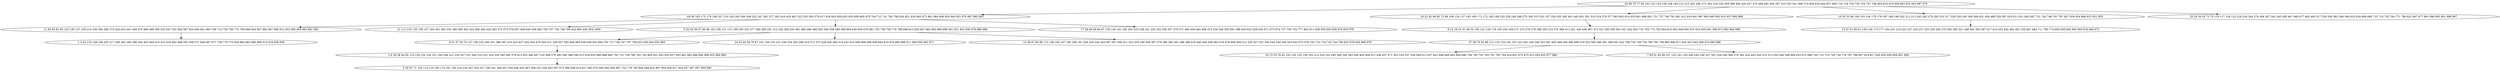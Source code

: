 digraph true_tree {
	"0" -> "1"
	"1" -> "2"
	"0" -> "3"
	"0" -> "4"
	"1" -> "5"
	"1" -> "6"
	"3" -> "7"
	"6" -> "8"
	"7" -> "9"
	"9" -> "10"
	"2" -> "11"
	"0" -> "12"
	"9" -> "13"
	"6" -> "14"
	"4" -> "15"
	"8" -> "16"
	"1" -> "17"
	"16" -> "18"
	"6" -> "19"
	"0" [label="43 68 70 77 95 142 152 154 158 168 183 212 215 261 266 272 302 318 326 359 369 384 420 427 475 484 492 493 507 515 533 541 566 574 604 616 644 657 669 716 718 724 729 754 757 768 803 810 818 858 863 925 943 967 975"];
	"1" [label="64 90 162 175 176 186 207 210 245 265 289 309 322 347 361 377 383 416 429 461 522 535 550 570 617 618 643 650 653 655 656 665 679 704 712 741 762 766 820 821 830 845 872 881 884 909 926 940 951 970 987 992 993"];
	"2" [label="11 45 63 81 93 125 138 147 239 316 336 364 366 374 425 433 441 449 470 480 496 500 525 547 552 584 587 624 640 651 663 709 713 720 756 772 784 809 824 857 892 907 908 912 922 956 959 963 981 983"];
	"3" [label="16 22 42 48 65 72 88 109 124 137 143 169 171 172 185 198 220 229 249 268 275 300 315 333 337 354 355 392 401 445 451 501 510 524 576 577 583 603 614 633 661 686 691 731 737 740 781 801 812 819 841 887 893 895 902 910 937 995 998"];
	"4" [label="19 35 52 66 100 103 136 170 178 187 189 196 202 211 213 243 262 276 293 313 317 328 330 345 349 388 431 456 489 528 597 610 611 631 682 687 721 742 746 761 787 827 834 854 868 915 931 955"];
	"5" [label="21 111 133 135 156 157 204 281 283 352 360 390 402 422 466 494 526 563 572 575 578 607 639 645 658 683 700 707 726 748 789 842 894 945 954 1000"];
	"6" [label="5 32 50 56 57 89 96 102 108 121 131 199 250 253 277 280 290 291 312 320 358 435 481 485 486 490 503 548 558 569 599 609 626 659 676 681 725 738 758 776 788 808 813 829 847 862 865 869 889 901 921 932 936 978 986 989"];
	"7" [label="8 12 18 23 41 46 54 106 122 128 179 195 200 258 271 273 278 279 288 305 314 375 389 411 421 426 436 467 472 521 593 595 601 621 642 654 732 765 773 783 804 815 843 849 850 870 916 930 941 968 972 982 984 999"];
	"8" [label="9 31 37 59 74 127 166 232 284 351 386 387 410 423 437 452 454 479 504 511 539 557 592 600 605 636 638 652 664 701 717 736 747 767 799 823 859 944 952 965"];
	"9" [label="27 36 76 92 98 112 118 120 192 197 223 242 246 248 353 381 405 448 459 498 499 519 532 565 580 581 589 591 622 708 730 749 755 780 795 796 860 866 871 920 923 942 948 974 985 988"];
	"10" [label="10 15 53 78 82 105 145 155 159 193 214 224 252 285 286 294 363 394 400 408 412 438 457 471 502 534 537 538 549 612 637 641 648 649 693 694 696 706 745 753 763 791 793 794 816 851 873 875 913 929 935 977 980"];
	"11" [label="1 3 20 116 148 194 205 217 269 292 295 298 344 403 404 414 415 434 462 488 505 559 571 646 667 677 739 770 775 826 864 883 885 899 914 918 928 938"];
	"12" [label="25 29 34 55 73 75 110 117 126 132 218 234 264 274 306 307 342 343 395 447 460 477 483 495 517 529 556 562 564 594 632 634 660 689 715 719 735 764 771 786 822 867 877 891 896 903 961 996 997"];
	"13" [label="7 83 91 94 99 107 123 161 163 209 240 256 257 301 329 346 368 376 382 424 443 450 474 513 554 560 596 606 625 675 699 705 710 714 728 734 778 797 798 807 814 817 835 855 939 958 991 994"];
	"14" [label="24 33 40 58 79 87 101 149 153 231 236 254 263 299 319 372 373 428 430 465 514 551 615 666 668 698 838 844 874 876 880 888 911 949 950 962 971"];
	"15" [label="13 47 51 60 61 139 144 173 177 184 201 219 222 227 233 237 255 259 260 270 282 296 331 348 362 393 397 417 419 432 442 482 491 530 647 684 711 760 774 800 836 846 900 904 919 946 973"];
	"16" [label="2 6 28 38 44 85 119 129 134 150 151 164 206 221 235 247 251 304 310 321 324 334 350 365 379 413 453 469 497 516 568 579 582 585 588 590 613 629 635 680 688 690 702 751 759 769 782 792 805 831 832 833 837 853 861 882 886 890 898 953 964 966"];
	"17" [label="17 26 49 69 84 97 130 140 141 182 203 225 238 241 325 332 338 357 370 371 406 409 464 468 473 518 546 555 561 598 620 623 628 630 671 673 674 727 750 752 777 802 811 828 839 840 856 879 933 976"];
	"18" [label="4 30 62 71 104 114 115 165 174 181 190 216 230 267 303 327 339 341 399 407 439 446 455 487 506 523 536 543 567 573 586 608 619 627 662 670 685 692 695 697 722 779 785 806 848 852 897 905 906 917 924 927 947 957 960 990"];
	"19" [label="14 39 67 80 86 113 146 160 167 180 188 191 208 226 228 244 287 297 308 311 323 335 340 356 367 378 380 385 391 396 398 418 440 444 458 463 476 478 508 509 512 520 527 531 540 542 544 545 553 602 672 678 703 723 733 743 744 790 825 878 934 969 979"];
}

